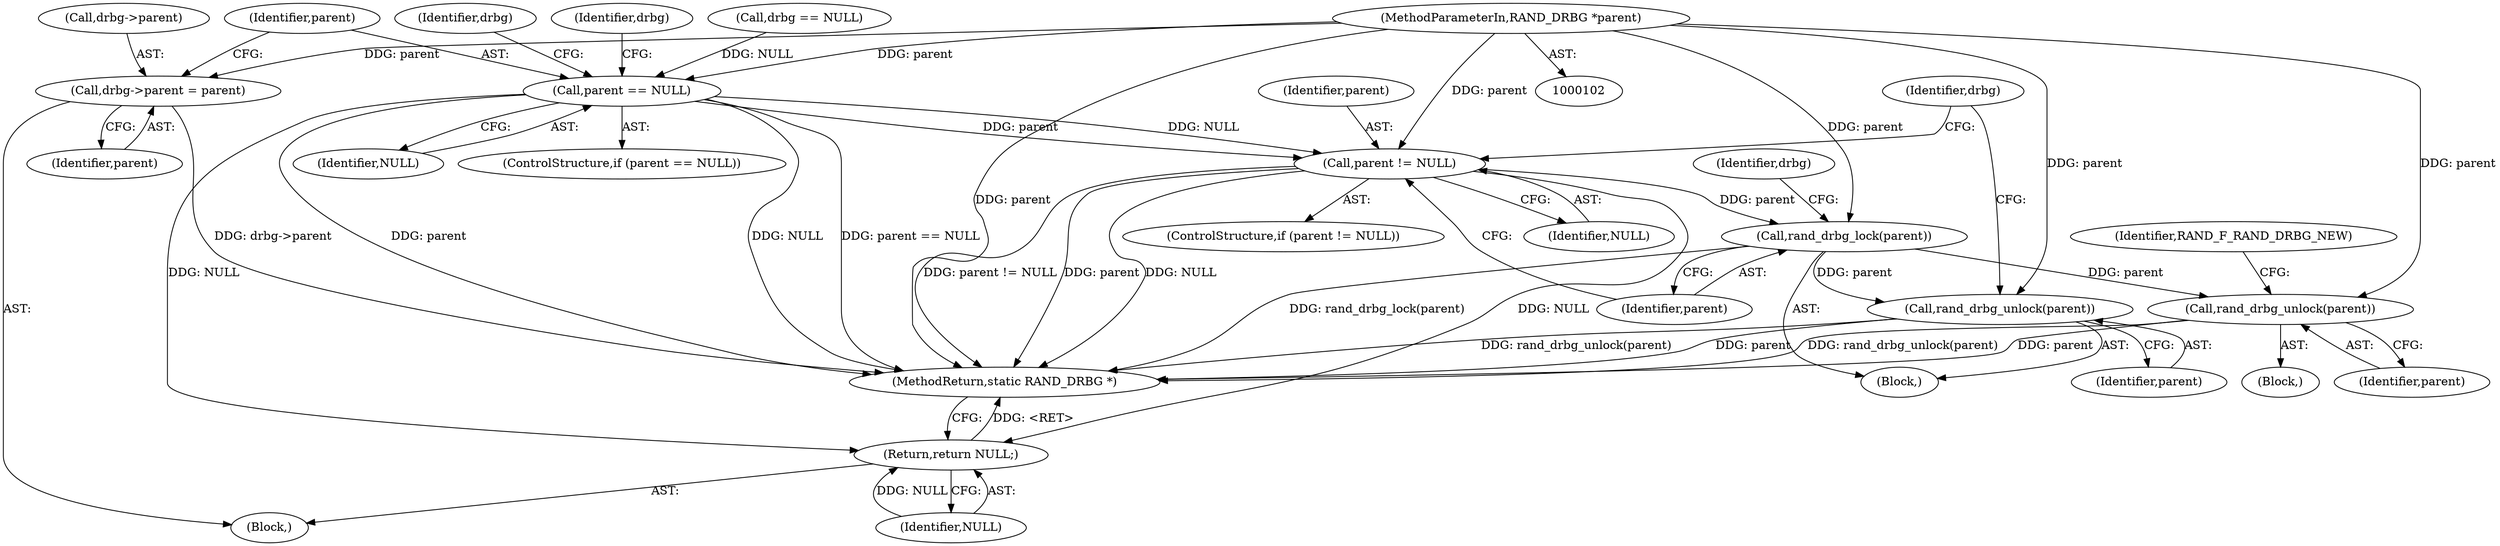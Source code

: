 digraph "0_openssl_1b0fe00e2704b5e20334a16d3c9099d1ba2ef1be_1@pointer" {
"1000106" [label="(MethodParameterIn,RAND_DRBG *parent)"];
"1000144" [label="(Call,drbg->parent = parent)"];
"1000150" [label="(Call,parent == NULL)"];
"1000215" [label="(Call,parent != NULL)"];
"1000219" [label="(Call,rand_drbg_lock(parent))"];
"1000230" [label="(Call,rand_drbg_unlock(parent))"];
"1000236" [label="(Call,rand_drbg_unlock(parent))"];
"1000243" [label="(Return,return NULL;)"];
"1000148" [label="(Identifier,parent)"];
"1000151" [label="(Identifier,parent)"];
"1000217" [label="(Identifier,NULL)"];
"1000214" [label="(ControlStructure,if (parent != NULL))"];
"1000224" [label="(Identifier,drbg)"];
"1000239" [label="(Identifier,drbg)"];
"1000219" [label="(Call,rand_drbg_lock(parent))"];
"1000216" [label="(Identifier,parent)"];
"1000107" [label="(Block,)"];
"1000145" [label="(Call,drbg->parent)"];
"1000245" [label="(MethodReturn,static RAND_DRBG *)"];
"1000229" [label="(Block,)"];
"1000230" [label="(Call,rand_drbg_unlock(parent))"];
"1000243" [label="(Return,return NULL;)"];
"1000215" [label="(Call,parent != NULL)"];
"1000144" [label="(Call,drbg->parent = parent)"];
"1000188" [label="(Identifier,drbg)"];
"1000220" [label="(Identifier,parent)"];
"1000231" [label="(Identifier,parent)"];
"1000152" [label="(Identifier,NULL)"];
"1000237" [label="(Identifier,parent)"];
"1000156" [label="(Identifier,drbg)"];
"1000150" [label="(Call,parent == NULL)"];
"1000244" [label="(Identifier,NULL)"];
"1000236" [label="(Call,rand_drbg_unlock(parent))"];
"1000218" [label="(Block,)"];
"1000149" [label="(ControlStructure,if (parent == NULL))"];
"1000122" [label="(Call,drbg == NULL)"];
"1000233" [label="(Identifier,RAND_F_RAND_DRBG_NEW)"];
"1000106" [label="(MethodParameterIn,RAND_DRBG *parent)"];
"1000106" -> "1000102"  [label="AST: "];
"1000106" -> "1000245"  [label="DDG: parent"];
"1000106" -> "1000144"  [label="DDG: parent"];
"1000106" -> "1000150"  [label="DDG: parent"];
"1000106" -> "1000215"  [label="DDG: parent"];
"1000106" -> "1000219"  [label="DDG: parent"];
"1000106" -> "1000230"  [label="DDG: parent"];
"1000106" -> "1000236"  [label="DDG: parent"];
"1000144" -> "1000107"  [label="AST: "];
"1000144" -> "1000148"  [label="CFG: "];
"1000145" -> "1000144"  [label="AST: "];
"1000148" -> "1000144"  [label="AST: "];
"1000151" -> "1000144"  [label="CFG: "];
"1000144" -> "1000245"  [label="DDG: drbg->parent"];
"1000150" -> "1000149"  [label="AST: "];
"1000150" -> "1000152"  [label="CFG: "];
"1000151" -> "1000150"  [label="AST: "];
"1000152" -> "1000150"  [label="AST: "];
"1000156" -> "1000150"  [label="CFG: "];
"1000188" -> "1000150"  [label="CFG: "];
"1000150" -> "1000245"  [label="DDG: parent"];
"1000150" -> "1000245"  [label="DDG: NULL"];
"1000150" -> "1000245"  [label="DDG: parent == NULL"];
"1000122" -> "1000150"  [label="DDG: NULL"];
"1000150" -> "1000215"  [label="DDG: parent"];
"1000150" -> "1000215"  [label="DDG: NULL"];
"1000150" -> "1000243"  [label="DDG: NULL"];
"1000215" -> "1000214"  [label="AST: "];
"1000215" -> "1000217"  [label="CFG: "];
"1000216" -> "1000215"  [label="AST: "];
"1000217" -> "1000215"  [label="AST: "];
"1000220" -> "1000215"  [label="CFG: "];
"1000239" -> "1000215"  [label="CFG: "];
"1000215" -> "1000245"  [label="DDG: parent"];
"1000215" -> "1000245"  [label="DDG: NULL"];
"1000215" -> "1000245"  [label="DDG: parent != NULL"];
"1000215" -> "1000219"  [label="DDG: parent"];
"1000215" -> "1000243"  [label="DDG: NULL"];
"1000219" -> "1000218"  [label="AST: "];
"1000219" -> "1000220"  [label="CFG: "];
"1000220" -> "1000219"  [label="AST: "];
"1000224" -> "1000219"  [label="CFG: "];
"1000219" -> "1000245"  [label="DDG: rand_drbg_lock(parent)"];
"1000219" -> "1000230"  [label="DDG: parent"];
"1000219" -> "1000236"  [label="DDG: parent"];
"1000230" -> "1000229"  [label="AST: "];
"1000230" -> "1000231"  [label="CFG: "];
"1000231" -> "1000230"  [label="AST: "];
"1000233" -> "1000230"  [label="CFG: "];
"1000230" -> "1000245"  [label="DDG: parent"];
"1000230" -> "1000245"  [label="DDG: rand_drbg_unlock(parent)"];
"1000236" -> "1000218"  [label="AST: "];
"1000236" -> "1000237"  [label="CFG: "];
"1000237" -> "1000236"  [label="AST: "];
"1000239" -> "1000236"  [label="CFG: "];
"1000236" -> "1000245"  [label="DDG: parent"];
"1000236" -> "1000245"  [label="DDG: rand_drbg_unlock(parent)"];
"1000243" -> "1000107"  [label="AST: "];
"1000243" -> "1000244"  [label="CFG: "];
"1000244" -> "1000243"  [label="AST: "];
"1000245" -> "1000243"  [label="CFG: "];
"1000243" -> "1000245"  [label="DDG: <RET>"];
"1000244" -> "1000243"  [label="DDG: NULL"];
}
